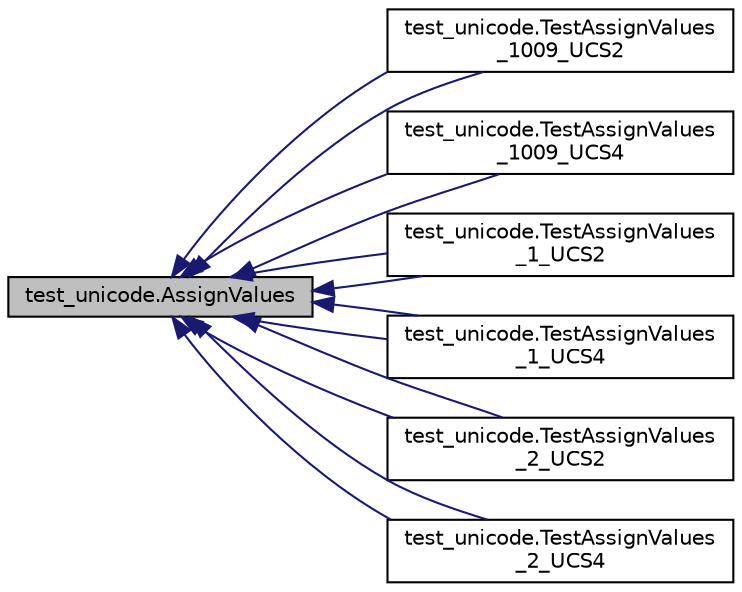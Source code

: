 digraph "test_unicode.AssignValues"
{
 // LATEX_PDF_SIZE
  edge [fontname="Helvetica",fontsize="10",labelfontname="Helvetica",labelfontsize="10"];
  node [fontname="Helvetica",fontsize="10",shape=record];
  rankdir="LR";
  Node1 [label="test_unicode.AssignValues",height=0.2,width=0.4,color="black", fillcolor="grey75", style="filled", fontcolor="black",tooltip=" "];
  Node1 -> Node2 [dir="back",color="midnightblue",fontsize="10",style="solid",fontname="Helvetica"];
  Node2 [label="test_unicode.TestAssignValues\l_1009_UCS2",height=0.2,width=0.4,color="black", fillcolor="white", style="filled",URL="$classtest__unicode_1_1TestAssignValues__1009__UCS2.html",tooltip=" "];
  Node1 -> Node2 [dir="back",color="midnightblue",fontsize="10",style="solid",fontname="Helvetica"];
  Node1 -> Node3 [dir="back",color="midnightblue",fontsize="10",style="solid",fontname="Helvetica"];
  Node3 [label="test_unicode.TestAssignValues\l_1009_UCS4",height=0.2,width=0.4,color="black", fillcolor="white", style="filled",URL="$classtest__unicode_1_1TestAssignValues__1009__UCS4.html",tooltip=" "];
  Node1 -> Node3 [dir="back",color="midnightblue",fontsize="10",style="solid",fontname="Helvetica"];
  Node1 -> Node4 [dir="back",color="midnightblue",fontsize="10",style="solid",fontname="Helvetica"];
  Node4 [label="test_unicode.TestAssignValues\l_1_UCS2",height=0.2,width=0.4,color="black", fillcolor="white", style="filled",URL="$classtest__unicode_1_1TestAssignValues__1__UCS2.html",tooltip=" "];
  Node1 -> Node4 [dir="back",color="midnightblue",fontsize="10",style="solid",fontname="Helvetica"];
  Node1 -> Node5 [dir="back",color="midnightblue",fontsize="10",style="solid",fontname="Helvetica"];
  Node5 [label="test_unicode.TestAssignValues\l_1_UCS4",height=0.2,width=0.4,color="black", fillcolor="white", style="filled",URL="$classtest__unicode_1_1TestAssignValues__1__UCS4.html",tooltip=" "];
  Node1 -> Node5 [dir="back",color="midnightblue",fontsize="10",style="solid",fontname="Helvetica"];
  Node1 -> Node6 [dir="back",color="midnightblue",fontsize="10",style="solid",fontname="Helvetica"];
  Node6 [label="test_unicode.TestAssignValues\l_2_UCS2",height=0.2,width=0.4,color="black", fillcolor="white", style="filled",URL="$classtest__unicode_1_1TestAssignValues__2__UCS2.html",tooltip=" "];
  Node1 -> Node6 [dir="back",color="midnightblue",fontsize="10",style="solid",fontname="Helvetica"];
  Node1 -> Node7 [dir="back",color="midnightblue",fontsize="10",style="solid",fontname="Helvetica"];
  Node7 [label="test_unicode.TestAssignValues\l_2_UCS4",height=0.2,width=0.4,color="black", fillcolor="white", style="filled",URL="$classtest__unicode_1_1TestAssignValues__2__UCS4.html",tooltip=" "];
  Node1 -> Node7 [dir="back",color="midnightblue",fontsize="10",style="solid",fontname="Helvetica"];
}
